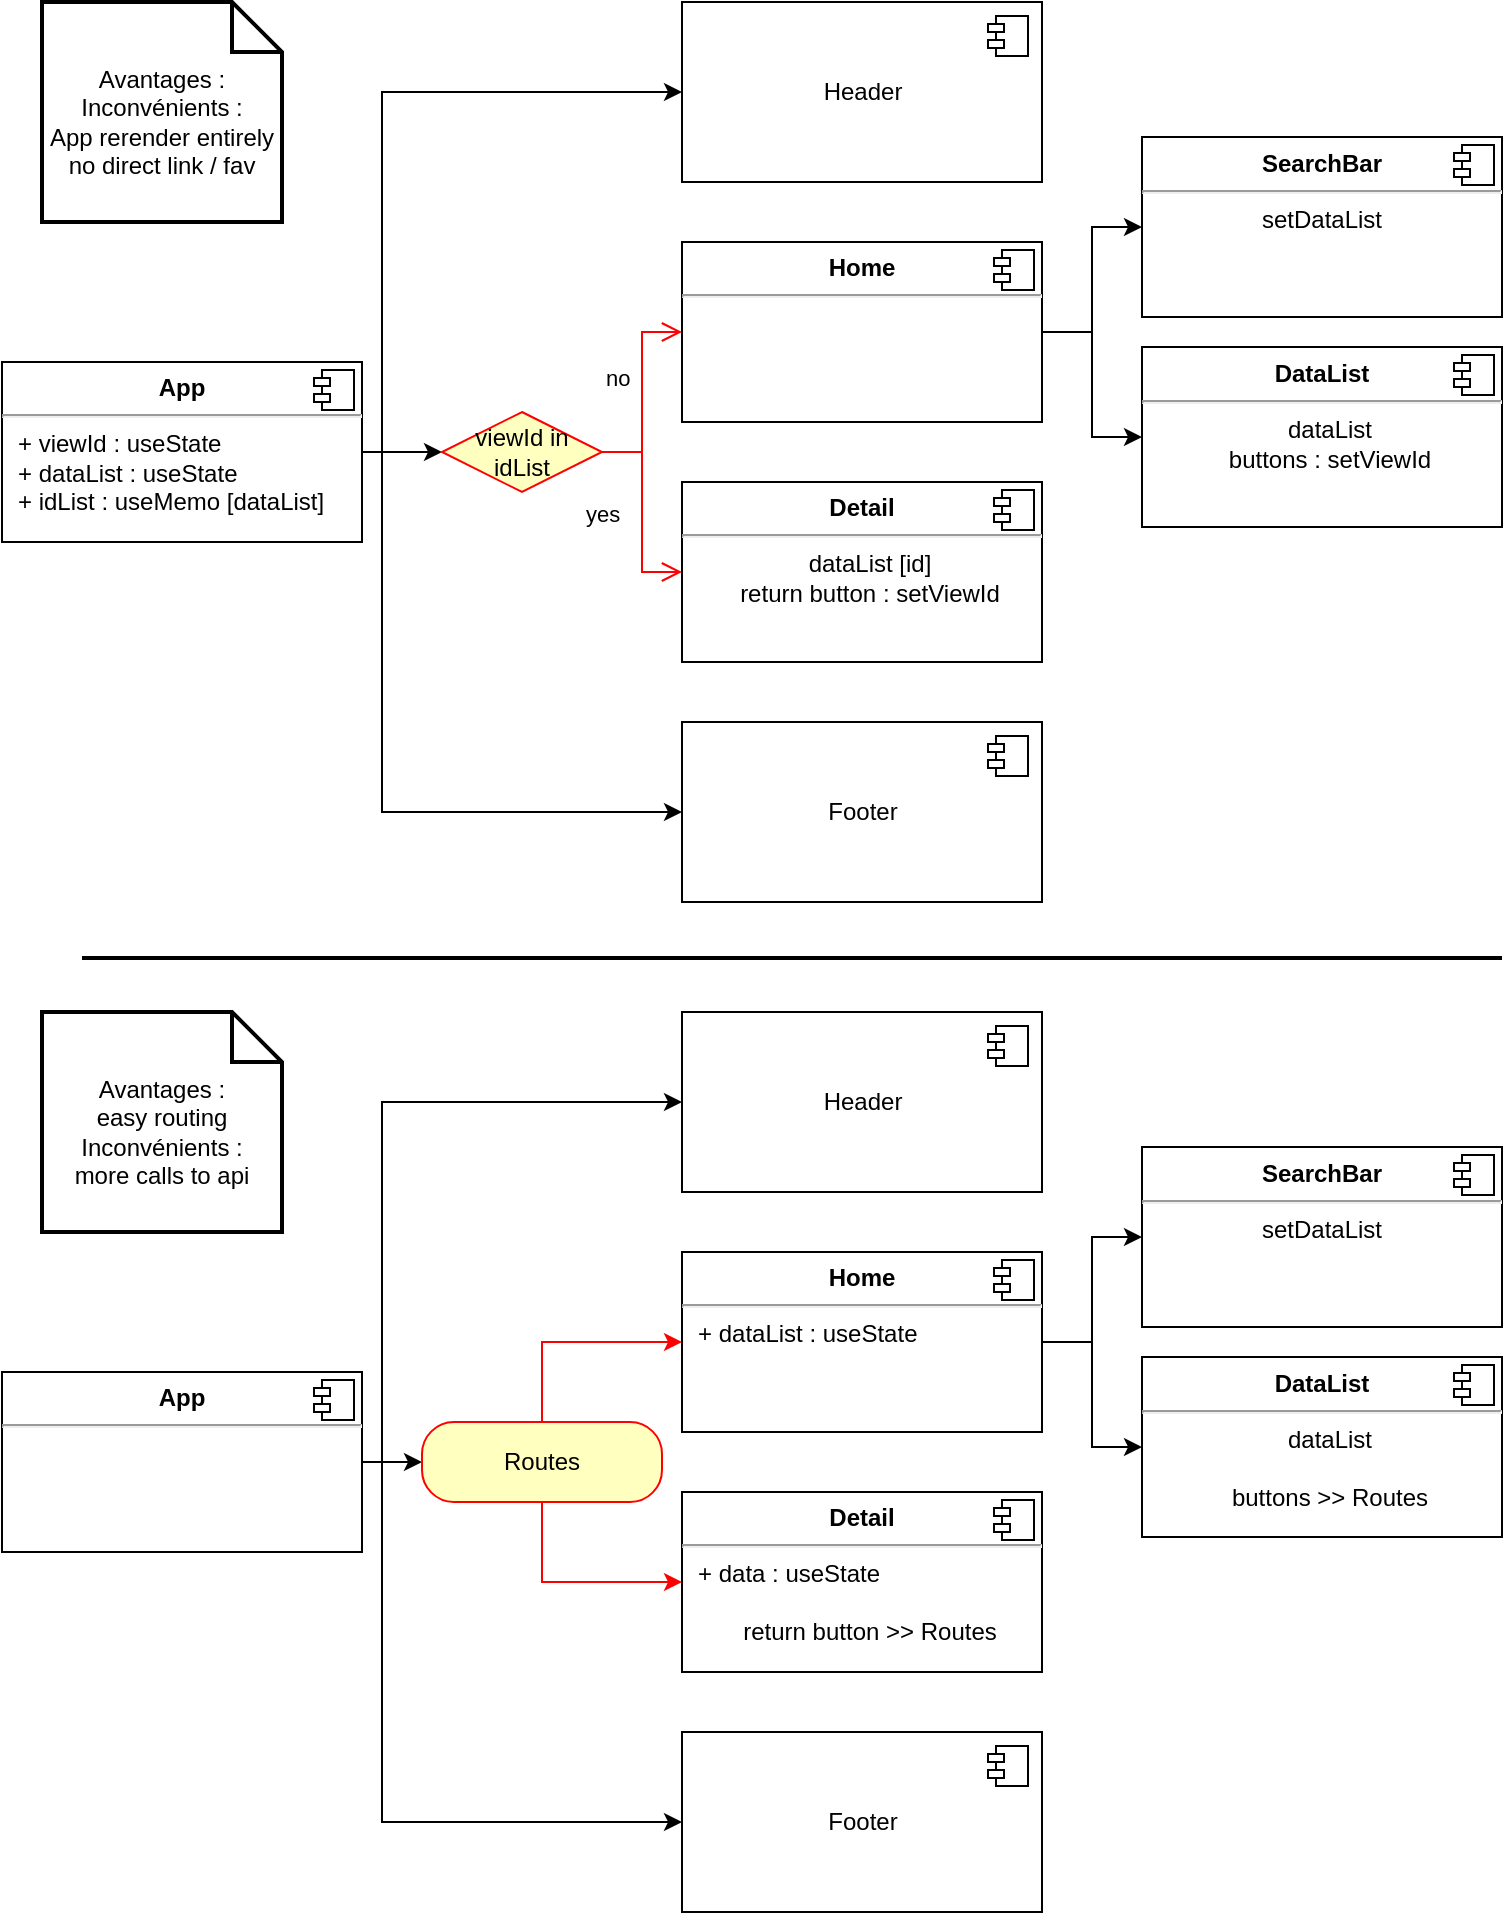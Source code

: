 <mxfile version="20.3.2"><diagram id="9NB7NUfojjioTuVyuxPi" name="Page-1"><mxGraphModel dx="1422" dy="752" grid="1" gridSize="10" guides="1" tooltips="1" connect="1" arrows="1" fold="1" page="1" pageScale="1" pageWidth="827" pageHeight="1169" math="0" shadow="0"><root><mxCell id="0"/><mxCell id="1" parent="0"/><mxCell id="qETHHSFcXBkH1tB2gorM-25" style="edgeStyle=orthogonalEdgeStyle;rounded=0;orthogonalLoop=1;jettySize=auto;html=1;entryX=0;entryY=0.5;entryDx=0;entryDy=0;" edge="1" parent="1" source="qETHHSFcXBkH1tB2gorM-1" target="qETHHSFcXBkH1tB2gorM-5"><mxGeometry relative="1" as="geometry"><Array as="points"><mxPoint x="210" y="295"/><mxPoint x="210" y="115"/></Array></mxGeometry></mxCell><mxCell id="qETHHSFcXBkH1tB2gorM-26" style="edgeStyle=orthogonalEdgeStyle;rounded=0;orthogonalLoop=1;jettySize=auto;html=1;entryX=0;entryY=0.5;entryDx=0;entryDy=0;" edge="1" parent="1" source="qETHHSFcXBkH1tB2gorM-1" target="qETHHSFcXBkH1tB2gorM-9"><mxGeometry relative="1" as="geometry"><Array as="points"><mxPoint x="210" y="295"/><mxPoint x="210" y="475"/></Array></mxGeometry></mxCell><mxCell id="qETHHSFcXBkH1tB2gorM-27" style="edgeStyle=orthogonalEdgeStyle;rounded=0;orthogonalLoop=1;jettySize=auto;html=1;strokeColor=#000000;" edge="1" parent="1" source="qETHHSFcXBkH1tB2gorM-1" target="qETHHSFcXBkH1tB2gorM-32"><mxGeometry relative="1" as="geometry"><mxPoint x="234" y="295" as="targetPoint"/></mxGeometry></mxCell><mxCell id="qETHHSFcXBkH1tB2gorM-1" value="&lt;p style=&quot;margin:0px;margin-top:6px;text-align:center;&quot;&gt;&lt;b&gt;App&lt;/b&gt;&lt;/p&gt;&lt;hr&gt;&lt;p style=&quot;margin:0px;margin-left:8px;&quot;&gt;+ viewId : useState&lt;br&gt;+ dataList : useState&lt;br&gt;&lt;/p&gt;&lt;p style=&quot;margin:0px;margin-left:8px;&quot;&gt;+ idList : useMemo [dataList]&lt;br&gt;&lt;/p&gt;" style="align=left;overflow=fill;html=1;dropTarget=0;" vertex="1" parent="1"><mxGeometry x="20" y="250" width="180" height="90" as="geometry"/></mxCell><mxCell id="qETHHSFcXBkH1tB2gorM-2" value="" style="shape=component;jettyWidth=8;jettyHeight=4;" vertex="1" parent="qETHHSFcXBkH1tB2gorM-1"><mxGeometry x="1" width="20" height="20" relative="1" as="geometry"><mxPoint x="-24" y="4" as="offset"/></mxGeometry></mxCell><mxCell id="qETHHSFcXBkH1tB2gorM-3" value="&lt;p style=&quot;margin:0px;margin-top:6px;text-align:center;&quot;&gt;&lt;b&gt;SearchBar&lt;/b&gt;&lt;/p&gt;&lt;hr&gt;&lt;div align=&quot;center&quot;&gt;setDataList&lt;br&gt;&lt;/div&gt;" style="align=left;overflow=fill;html=1;dropTarget=0;" vertex="1" parent="1"><mxGeometry x="590" y="137.5" width="180" height="90" as="geometry"/></mxCell><mxCell id="qETHHSFcXBkH1tB2gorM-4" value="" style="shape=component;jettyWidth=8;jettyHeight=4;" vertex="1" parent="qETHHSFcXBkH1tB2gorM-3"><mxGeometry x="1" width="20" height="20" relative="1" as="geometry"><mxPoint x="-24" y="4" as="offset"/></mxGeometry></mxCell><mxCell id="qETHHSFcXBkH1tB2gorM-5" value="Header" style="html=1;dropTarget=0;" vertex="1" parent="1"><mxGeometry x="360" y="70" width="180" height="90" as="geometry"/></mxCell><mxCell id="qETHHSFcXBkH1tB2gorM-6" value="" style="shape=module;jettyWidth=8;jettyHeight=4;" vertex="1" parent="qETHHSFcXBkH1tB2gorM-5"><mxGeometry x="1" width="20" height="20" relative="1" as="geometry"><mxPoint x="-27" y="7" as="offset"/></mxGeometry></mxCell><mxCell id="qETHHSFcXBkH1tB2gorM-7" value="&lt;p style=&quot;margin:0px;margin-top:6px;text-align:center;&quot;&gt;&lt;b&gt;DataList&lt;/b&gt;&lt;/p&gt;&lt;hr&gt;&lt;p style=&quot;margin:0px;margin-left:8px;&quot; align=&quot;center&quot;&gt;dataList&lt;/p&gt;&lt;p style=&quot;margin:0px;margin-left:8px;&quot; align=&quot;center&quot;&gt;buttons : setViewId&lt;br&gt;&lt;/p&gt;" style="align=left;overflow=fill;html=1;dropTarget=0;" vertex="1" parent="1"><mxGeometry x="590" y="242.5" width="180" height="90" as="geometry"/></mxCell><mxCell id="qETHHSFcXBkH1tB2gorM-8" value="" style="shape=component;jettyWidth=8;jettyHeight=4;" vertex="1" parent="qETHHSFcXBkH1tB2gorM-7"><mxGeometry x="1" width="20" height="20" relative="1" as="geometry"><mxPoint x="-24" y="4" as="offset"/></mxGeometry></mxCell><mxCell id="qETHHSFcXBkH1tB2gorM-9" value="Footer" style="html=1;dropTarget=0;" vertex="1" parent="1"><mxGeometry x="360" y="430" width="180" height="90" as="geometry"/></mxCell><mxCell id="qETHHSFcXBkH1tB2gorM-10" value="" style="shape=module;jettyWidth=8;jettyHeight=4;" vertex="1" parent="qETHHSFcXBkH1tB2gorM-9"><mxGeometry x="1" width="20" height="20" relative="1" as="geometry"><mxPoint x="-27" y="7" as="offset"/></mxGeometry></mxCell><mxCell id="qETHHSFcXBkH1tB2gorM-23" style="edgeStyle=orthogonalEdgeStyle;rounded=0;orthogonalLoop=1;jettySize=auto;html=1;entryX=0;entryY=0.5;entryDx=0;entryDy=0;exitX=1;exitY=0.5;exitDx=0;exitDy=0;" edge="1" parent="1" source="qETHHSFcXBkH1tB2gorM-28" target="qETHHSFcXBkH1tB2gorM-3"><mxGeometry relative="1" as="geometry"><mxPoint x="540" y="235" as="sourcePoint"/></mxGeometry></mxCell><mxCell id="qETHHSFcXBkH1tB2gorM-24" style="edgeStyle=orthogonalEdgeStyle;rounded=0;orthogonalLoop=1;jettySize=auto;html=1;entryX=0;entryY=0.5;entryDx=0;entryDy=0;exitX=1;exitY=0.5;exitDx=0;exitDy=0;" edge="1" parent="1" source="qETHHSFcXBkH1tB2gorM-28" target="qETHHSFcXBkH1tB2gorM-7"><mxGeometry relative="1" as="geometry"><mxPoint x="540" y="235" as="sourcePoint"/></mxGeometry></mxCell><mxCell id="qETHHSFcXBkH1tB2gorM-28" value="&lt;p style=&quot;margin:0px;margin-top:6px;text-align:center;&quot;&gt;&lt;b&gt;Home&lt;/b&gt;&lt;/p&gt;&lt;hr&gt;&lt;p style=&quot;margin:0px;margin-left:8px;&quot; align=&quot;left&quot;&gt;&lt;br&gt;&lt;/p&gt;" style="align=left;overflow=fill;html=1;dropTarget=0;" vertex="1" parent="1"><mxGeometry x="360" y="190" width="180" height="90" as="geometry"/></mxCell><mxCell id="qETHHSFcXBkH1tB2gorM-29" value="" style="shape=component;jettyWidth=8;jettyHeight=4;" vertex="1" parent="qETHHSFcXBkH1tB2gorM-28"><mxGeometry x="1" width="20" height="20" relative="1" as="geometry"><mxPoint x="-24" y="4" as="offset"/></mxGeometry></mxCell><mxCell id="qETHHSFcXBkH1tB2gorM-30" value="&lt;p style=&quot;margin:0px;margin-top:6px;text-align:center;&quot;&gt;&lt;b&gt;Detail&lt;/b&gt;&lt;/p&gt;&lt;hr&gt;&lt;p style=&quot;margin:0px;margin-left:8px;&quot; align=&quot;center&quot;&gt;dataList [id]&lt;/p&gt;&lt;p style=&quot;margin:0px;margin-left:8px;&quot; align=&quot;center&quot;&gt;return button : setViewId&lt;br&gt;&lt;/p&gt;" style="align=left;overflow=fill;html=1;dropTarget=0;" vertex="1" parent="1"><mxGeometry x="360" y="310" width="180" height="90" as="geometry"/></mxCell><mxCell id="qETHHSFcXBkH1tB2gorM-31" value="" style="shape=component;jettyWidth=8;jettyHeight=4;" vertex="1" parent="qETHHSFcXBkH1tB2gorM-30"><mxGeometry x="1" width="20" height="20" relative="1" as="geometry"><mxPoint x="-24" y="4" as="offset"/></mxGeometry></mxCell><mxCell id="qETHHSFcXBkH1tB2gorM-32" value="viewId in idList" style="rhombus;whiteSpace=wrap;html=1;fillColor=#ffffc0;strokeColor=#ff0000;" vertex="1" parent="1"><mxGeometry x="240" y="275" width="80" height="40" as="geometry"/></mxCell><mxCell id="qETHHSFcXBkH1tB2gorM-33" value="yes" style="edgeStyle=orthogonalEdgeStyle;html=1;align=left;verticalAlign=bottom;endArrow=open;endSize=8;strokeColor=#ff0000;rounded=0;entryX=0;entryY=0.5;entryDx=0;entryDy=0;" edge="1" source="qETHHSFcXBkH1tB2gorM-32" parent="1" target="qETHHSFcXBkH1tB2gorM-30"><mxGeometry x="0.2" y="-30" relative="1" as="geometry"><mxPoint x="280" y="570" as="targetPoint"/><mxPoint as="offset"/></mxGeometry></mxCell><mxCell id="qETHHSFcXBkH1tB2gorM-34" value="no" style="edgeStyle=orthogonalEdgeStyle;html=1;align=left;verticalAlign=top;endArrow=open;endSize=8;strokeColor=#ff0000;rounded=0;entryX=0;entryY=0.5;entryDx=0;entryDy=0;" edge="1" source="qETHHSFcXBkH1tB2gorM-32" parent="1" target="qETHHSFcXBkH1tB2gorM-28"><mxGeometry x="0.4" y="20" relative="1" as="geometry"><mxPoint x="140" y="650" as="targetPoint"/><mxPoint as="offset"/></mxGeometry></mxCell><mxCell id="qETHHSFcXBkH1tB2gorM-35" style="edgeStyle=orthogonalEdgeStyle;rounded=0;orthogonalLoop=1;jettySize=auto;html=1;entryX=0;entryY=0.5;entryDx=0;entryDy=0;" edge="1" source="qETHHSFcXBkH1tB2gorM-38" target="qETHHSFcXBkH1tB2gorM-42" parent="1"><mxGeometry relative="1" as="geometry"><Array as="points"><mxPoint x="210" y="800"/><mxPoint x="210" y="620"/></Array></mxGeometry></mxCell><mxCell id="qETHHSFcXBkH1tB2gorM-36" style="edgeStyle=orthogonalEdgeStyle;rounded=0;orthogonalLoop=1;jettySize=auto;html=1;entryX=0;entryY=0.5;entryDx=0;entryDy=0;" edge="1" source="qETHHSFcXBkH1tB2gorM-38" target="qETHHSFcXBkH1tB2gorM-46" parent="1"><mxGeometry relative="1" as="geometry"><Array as="points"><mxPoint x="210" y="800"/><mxPoint x="210" y="980"/></Array></mxGeometry></mxCell><mxCell id="qETHHSFcXBkH1tB2gorM-37" style="edgeStyle=orthogonalEdgeStyle;rounded=0;orthogonalLoop=1;jettySize=auto;html=1;strokeColor=#000000;entryX=0;entryY=0.5;entryDx=0;entryDy=0;" edge="1" source="qETHHSFcXBkH1tB2gorM-38" target="qETHHSFcXBkH1tB2gorM-57" parent="1"><mxGeometry relative="1" as="geometry"><mxPoint x="240" y="800" as="targetPoint"/></mxGeometry></mxCell><mxCell id="qETHHSFcXBkH1tB2gorM-38" value="&lt;p style=&quot;margin:0px;margin-top:6px;text-align:center;&quot;&gt;&lt;b&gt;App&lt;/b&gt;&lt;/p&gt;&lt;hr&gt;&lt;p style=&quot;margin:0px;margin-left:8px;&quot;&gt;&lt;br&gt;&lt;/p&gt;" style="align=left;overflow=fill;html=1;dropTarget=0;" vertex="1" parent="1"><mxGeometry x="20" y="755" width="180" height="90" as="geometry"/></mxCell><mxCell id="qETHHSFcXBkH1tB2gorM-39" value="" style="shape=component;jettyWidth=8;jettyHeight=4;" vertex="1" parent="qETHHSFcXBkH1tB2gorM-38"><mxGeometry x="1" width="20" height="20" relative="1" as="geometry"><mxPoint x="-24" y="4" as="offset"/></mxGeometry></mxCell><mxCell id="qETHHSFcXBkH1tB2gorM-40" value="&lt;p style=&quot;margin:0px;margin-top:6px;text-align:center;&quot;&gt;&lt;b&gt;SearchBar&lt;/b&gt;&lt;/p&gt;&lt;hr&gt;&lt;div align=&quot;center&quot;&gt;setDataList&lt;br&gt;&lt;/div&gt;" style="align=left;overflow=fill;html=1;dropTarget=0;" vertex="1" parent="1"><mxGeometry x="590" y="642.5" width="180" height="90" as="geometry"/></mxCell><mxCell id="qETHHSFcXBkH1tB2gorM-41" value="" style="shape=component;jettyWidth=8;jettyHeight=4;" vertex="1" parent="qETHHSFcXBkH1tB2gorM-40"><mxGeometry x="1" width="20" height="20" relative="1" as="geometry"><mxPoint x="-24" y="4" as="offset"/></mxGeometry></mxCell><mxCell id="qETHHSFcXBkH1tB2gorM-42" value="Header" style="html=1;dropTarget=0;" vertex="1" parent="1"><mxGeometry x="360" y="575" width="180" height="90" as="geometry"/></mxCell><mxCell id="qETHHSFcXBkH1tB2gorM-43" value="" style="shape=module;jettyWidth=8;jettyHeight=4;" vertex="1" parent="qETHHSFcXBkH1tB2gorM-42"><mxGeometry x="1" width="20" height="20" relative="1" as="geometry"><mxPoint x="-27" y="7" as="offset"/></mxGeometry></mxCell><mxCell id="qETHHSFcXBkH1tB2gorM-44" value="&lt;p style=&quot;margin:0px;margin-top:6px;text-align:center;&quot;&gt;&lt;b&gt;DataList&lt;/b&gt;&lt;/p&gt;&lt;hr&gt;&lt;p style=&quot;margin:0px;margin-left:8px;&quot; align=&quot;center&quot;&gt;dataList&lt;/p&gt;&lt;p style=&quot;margin:0px;margin-left:8px;&quot; align=&quot;center&quot;&gt;&lt;br&gt;&lt;/p&gt;&lt;p style=&quot;margin:0px;margin-left:8px;&quot; align=&quot;center&quot;&gt;buttons &amp;gt;&amp;gt; Routes&lt;br&gt;&lt;/p&gt;" style="align=left;overflow=fill;html=1;dropTarget=0;" vertex="1" parent="1"><mxGeometry x="590" y="747.5" width="180" height="90" as="geometry"/></mxCell><mxCell id="qETHHSFcXBkH1tB2gorM-45" value="" style="shape=component;jettyWidth=8;jettyHeight=4;" vertex="1" parent="qETHHSFcXBkH1tB2gorM-44"><mxGeometry x="1" width="20" height="20" relative="1" as="geometry"><mxPoint x="-24" y="4" as="offset"/></mxGeometry></mxCell><mxCell id="qETHHSFcXBkH1tB2gorM-46" value="Footer" style="html=1;dropTarget=0;" vertex="1" parent="1"><mxGeometry x="360" y="935" width="180" height="90" as="geometry"/></mxCell><mxCell id="qETHHSFcXBkH1tB2gorM-47" value="" style="shape=module;jettyWidth=8;jettyHeight=4;" vertex="1" parent="qETHHSFcXBkH1tB2gorM-46"><mxGeometry x="1" width="20" height="20" relative="1" as="geometry"><mxPoint x="-27" y="7" as="offset"/></mxGeometry></mxCell><mxCell id="qETHHSFcXBkH1tB2gorM-48" style="edgeStyle=orthogonalEdgeStyle;rounded=0;orthogonalLoop=1;jettySize=auto;html=1;entryX=0;entryY=0.5;entryDx=0;entryDy=0;exitX=1;exitY=0.5;exitDx=0;exitDy=0;" edge="1" source="qETHHSFcXBkH1tB2gorM-50" target="qETHHSFcXBkH1tB2gorM-40" parent="1"><mxGeometry relative="1" as="geometry"><mxPoint x="540" y="740" as="sourcePoint"/></mxGeometry></mxCell><mxCell id="qETHHSFcXBkH1tB2gorM-49" style="edgeStyle=orthogonalEdgeStyle;rounded=0;orthogonalLoop=1;jettySize=auto;html=1;entryX=0;entryY=0.5;entryDx=0;entryDy=0;exitX=1;exitY=0.5;exitDx=0;exitDy=0;" edge="1" source="qETHHSFcXBkH1tB2gorM-50" target="qETHHSFcXBkH1tB2gorM-44" parent="1"><mxGeometry relative="1" as="geometry"><mxPoint x="540" y="740" as="sourcePoint"/></mxGeometry></mxCell><mxCell id="qETHHSFcXBkH1tB2gorM-50" value="&lt;p style=&quot;margin:0px;margin-top:6px;text-align:center;&quot;&gt;&lt;b&gt;Home&lt;/b&gt;&lt;/p&gt;&lt;hr&gt;&lt;p style=&quot;margin:0px;margin-left:8px;&quot;&gt;+ dataList : useState&lt;/p&gt;&lt;p style=&quot;margin:0px;margin-left:8px;&quot; align=&quot;left&quot;&gt;&lt;/p&gt;" style="align=left;overflow=fill;html=1;dropTarget=0;" vertex="1" parent="1"><mxGeometry x="360" y="695" width="180" height="90" as="geometry"/></mxCell><mxCell id="qETHHSFcXBkH1tB2gorM-51" value="" style="shape=component;jettyWidth=8;jettyHeight=4;" vertex="1" parent="qETHHSFcXBkH1tB2gorM-50"><mxGeometry x="1" width="20" height="20" relative="1" as="geometry"><mxPoint x="-24" y="4" as="offset"/></mxGeometry></mxCell><mxCell id="qETHHSFcXBkH1tB2gorM-52" value="&lt;p style=&quot;margin:0px;margin-top:6px;text-align:center;&quot;&gt;&lt;b&gt;Detail&lt;/b&gt;&lt;/p&gt;&lt;hr&gt;&lt;p style=&quot;margin:0px;margin-left:8px;&quot; align=&quot;left&quot;&gt;+ data : useState&lt;/p&gt;&lt;p style=&quot;margin:0px;margin-left:8px;&quot; align=&quot;left&quot;&gt;&lt;br&gt;&lt;/p&gt;&lt;p style=&quot;margin:0px;margin-left:8px;&quot; align=&quot;center&quot;&gt;return button &amp;gt;&amp;gt; Routes&lt;br&gt;&lt;/p&gt;" style="align=left;overflow=fill;html=1;dropTarget=0;" vertex="1" parent="1"><mxGeometry x="360" y="815" width="180" height="90" as="geometry"/></mxCell><mxCell id="qETHHSFcXBkH1tB2gorM-53" value="" style="shape=component;jettyWidth=8;jettyHeight=4;" vertex="1" parent="qETHHSFcXBkH1tB2gorM-52"><mxGeometry x="1" width="20" height="20" relative="1" as="geometry"><mxPoint x="-24" y="4" as="offset"/></mxGeometry></mxCell><mxCell id="qETHHSFcXBkH1tB2gorM-59" style="edgeStyle=orthogonalEdgeStyle;rounded=0;orthogonalLoop=1;jettySize=auto;html=1;entryX=0;entryY=0.5;entryDx=0;entryDy=0;strokeColor=#FF0000;exitX=0.5;exitY=0;exitDx=0;exitDy=0;" edge="1" parent="1" source="qETHHSFcXBkH1tB2gorM-57" target="qETHHSFcXBkH1tB2gorM-50"><mxGeometry relative="1" as="geometry"/></mxCell><mxCell id="qETHHSFcXBkH1tB2gorM-60" style="edgeStyle=orthogonalEdgeStyle;rounded=0;orthogonalLoop=1;jettySize=auto;html=1;entryX=0;entryY=0.5;entryDx=0;entryDy=0;strokeColor=#FF0000;exitX=0.5;exitY=1;exitDx=0;exitDy=0;" edge="1" parent="1" source="qETHHSFcXBkH1tB2gorM-57" target="qETHHSFcXBkH1tB2gorM-52"><mxGeometry relative="1" as="geometry"/></mxCell><mxCell id="qETHHSFcXBkH1tB2gorM-57" value="Routes" style="rounded=1;whiteSpace=wrap;html=1;arcSize=40;fontColor=#000000;fillColor=#ffffc0;strokeColor=#ff0000;" vertex="1" parent="1"><mxGeometry x="230" y="780" width="120" height="40" as="geometry"/></mxCell><mxCell id="qETHHSFcXBkH1tB2gorM-61" value="" style="line;strokeWidth=2;fillColor=#000000;align=left;verticalAlign=middle;spacingTop=-1;spacingLeft=3;spacingRight=3;rotatable=0;labelPosition=right;points=[];portConstraint=eastwest;strokeColor=inherit;" vertex="1" parent="1"><mxGeometry x="60" y="544" width="710" height="8" as="geometry"/></mxCell><mxCell id="HyXymTna0b6zglauIaZ0-1" value="&lt;div&gt;Avantages :&lt;/div&gt;&lt;div&gt;Inconvénients :&lt;/div&gt;&lt;div&gt;App rerender entirely&lt;/div&gt;&lt;div&gt;no direct link / fav&lt;br&gt;&lt;/div&gt;" style="shape=note2;boundedLbl=1;whiteSpace=wrap;html=1;size=25;verticalAlign=top;align=center;strokeWidth=2;fillColor=none;" vertex="1" parent="1"><mxGeometry x="40" y="70" width="120" height="110" as="geometry"/></mxCell><mxCell id="HyXymTna0b6zglauIaZ0-2" value="&lt;div&gt;Avantages :&lt;/div&gt;&lt;div&gt;easy routing&lt;br&gt;&lt;/div&gt;&lt;div&gt;Inconvénients :&lt;/div&gt;&lt;div&gt;more calls to api&lt;br&gt;&lt;/div&gt;" style="shape=note2;boundedLbl=1;whiteSpace=wrap;html=1;size=25;verticalAlign=top;align=center;strokeWidth=2;fillColor=none;" vertex="1" parent="1"><mxGeometry x="40" y="575" width="120" height="110" as="geometry"/></mxCell></root></mxGraphModel></diagram></mxfile>